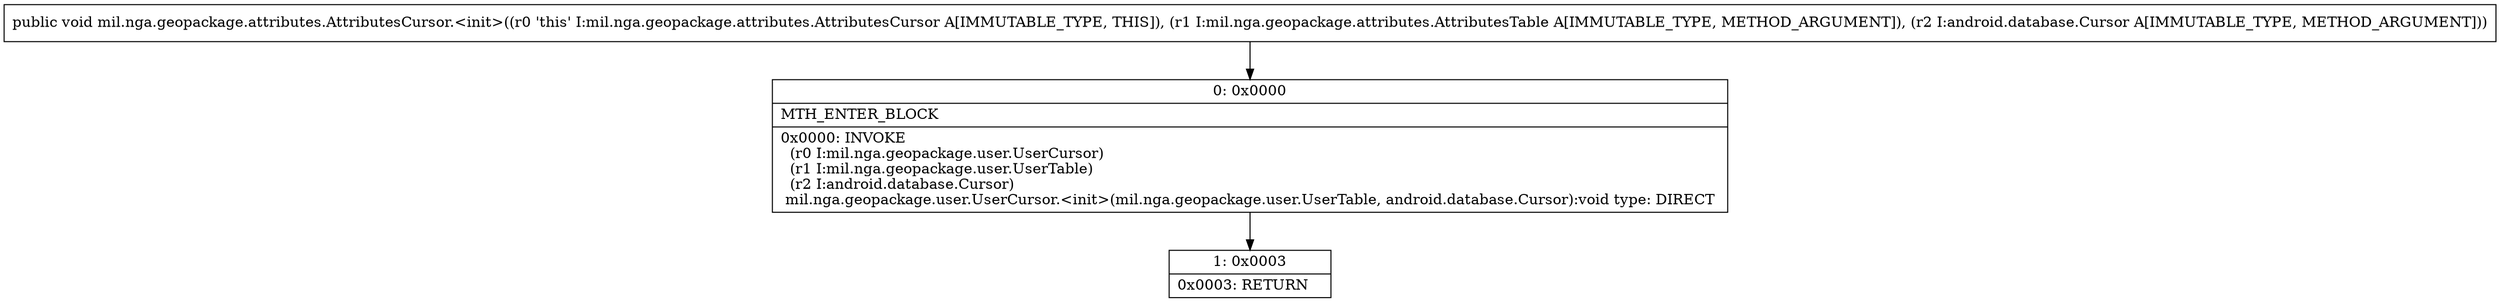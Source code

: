 digraph "CFG formil.nga.geopackage.attributes.AttributesCursor.\<init\>(Lmil\/nga\/geopackage\/attributes\/AttributesTable;Landroid\/database\/Cursor;)V" {
Node_0 [shape=record,label="{0\:\ 0x0000|MTH_ENTER_BLOCK\l|0x0000: INVOKE  \l  (r0 I:mil.nga.geopackage.user.UserCursor)\l  (r1 I:mil.nga.geopackage.user.UserTable)\l  (r2 I:android.database.Cursor)\l mil.nga.geopackage.user.UserCursor.\<init\>(mil.nga.geopackage.user.UserTable, android.database.Cursor):void type: DIRECT \l}"];
Node_1 [shape=record,label="{1\:\ 0x0003|0x0003: RETURN   \l}"];
MethodNode[shape=record,label="{public void mil.nga.geopackage.attributes.AttributesCursor.\<init\>((r0 'this' I:mil.nga.geopackage.attributes.AttributesCursor A[IMMUTABLE_TYPE, THIS]), (r1 I:mil.nga.geopackage.attributes.AttributesTable A[IMMUTABLE_TYPE, METHOD_ARGUMENT]), (r2 I:android.database.Cursor A[IMMUTABLE_TYPE, METHOD_ARGUMENT])) }"];
MethodNode -> Node_0;
Node_0 -> Node_1;
}

